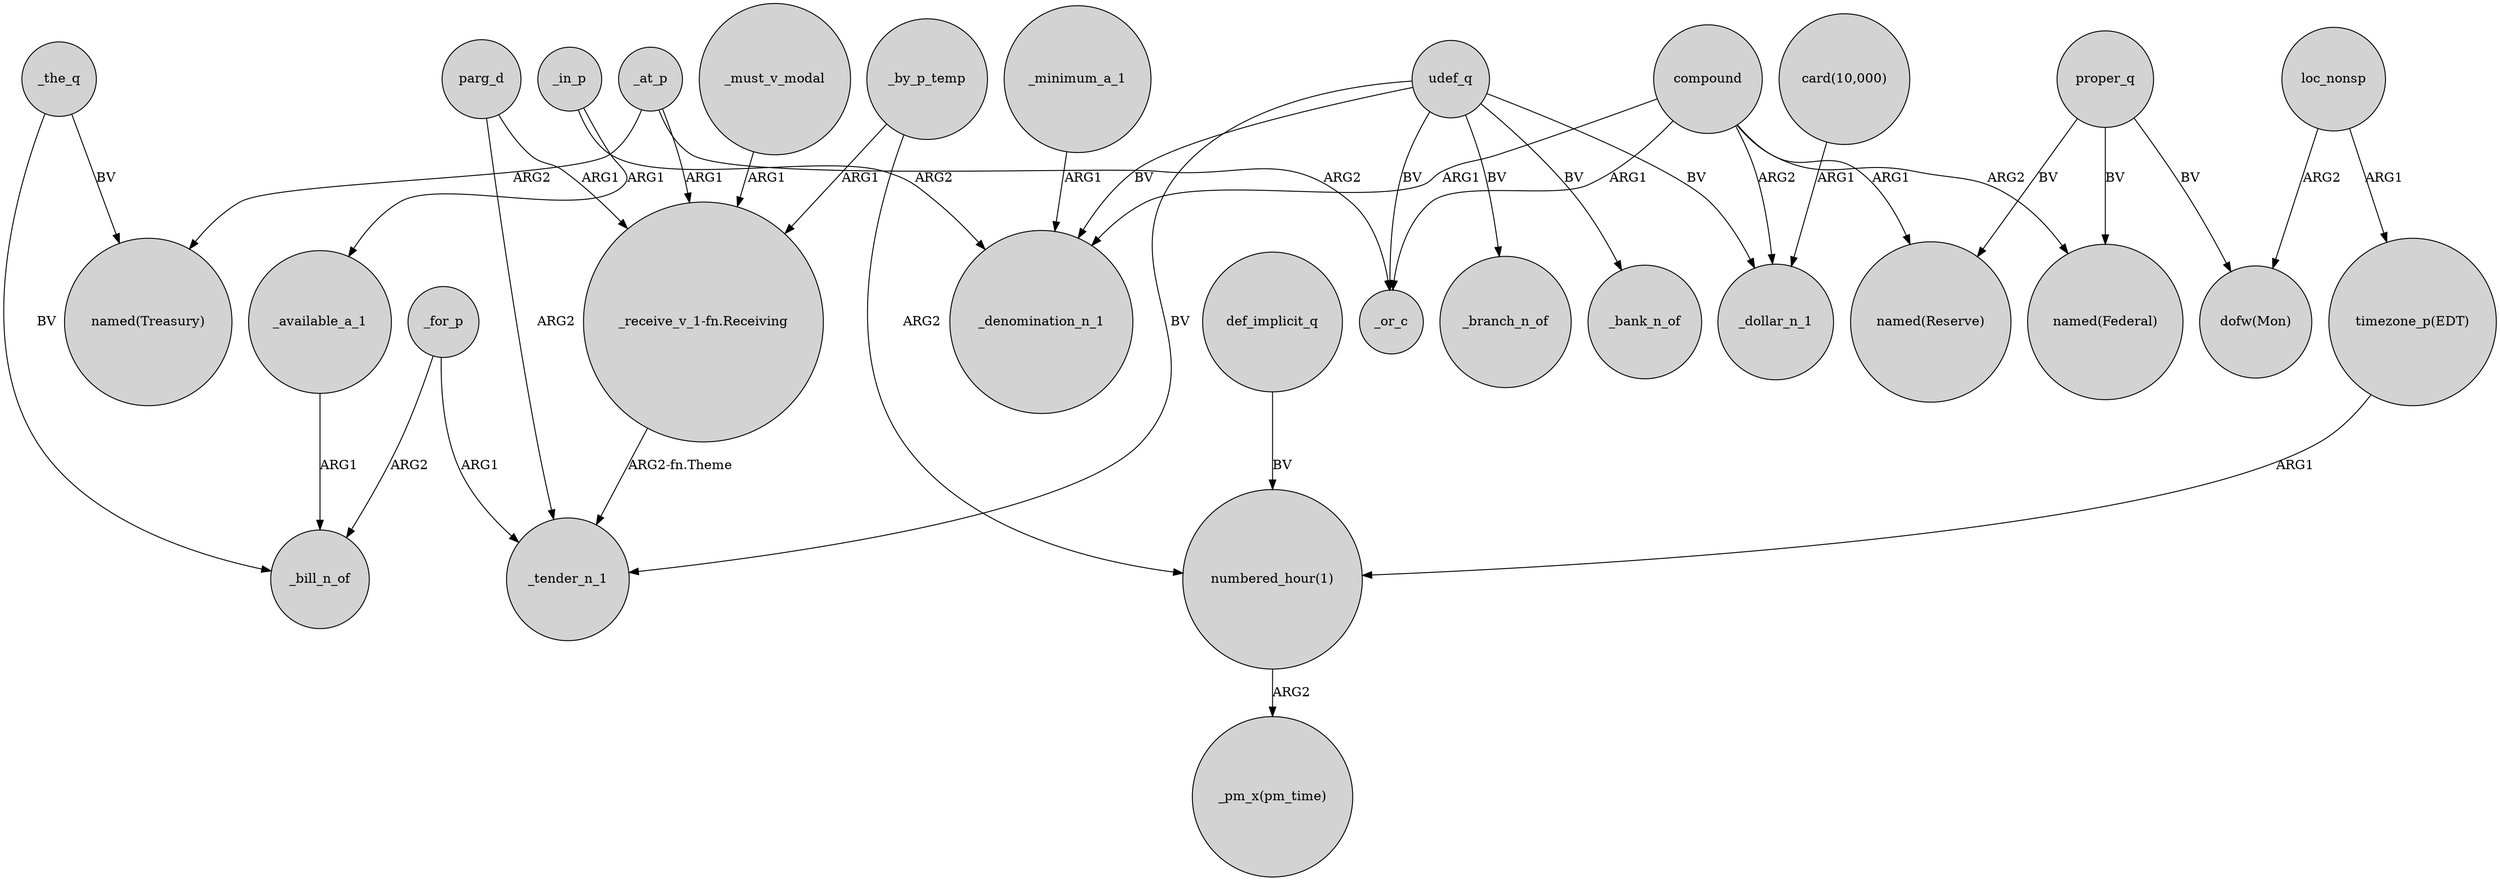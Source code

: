 digraph {
	node [shape=circle style=filled]
	compound -> _denomination_n_1 [label=ARG1]
	compound -> "named(Reserve)" [label=ARG1]
	_the_q -> _bill_n_of [label=BV]
	_for_p -> _tender_n_1 [label=ARG1]
	"numbered_hour(1)" -> "_pm_x(pm_time)" [label=ARG2]
	proper_q -> "named(Reserve)" [label=BV]
	_in_p -> _available_a_1 [label=ARG1]
	udef_q -> _branch_n_of [label=BV]
	_minimum_a_1 -> _denomination_n_1 [label=ARG1]
	"timezone_p(EDT)" -> "numbered_hour(1)" [label=ARG1]
	_for_p -> _bill_n_of [label=ARG2]
	parg_d -> "_receive_v_1-fn.Receiving" [label=ARG1]
	udef_q -> _tender_n_1 [label=BV]
	_by_p_temp -> "_receive_v_1-fn.Receiving" [label=ARG1]
	_at_p -> "named(Treasury)" [label=ARG2]
	_in_p -> _denomination_n_1 [label=ARG2]
	compound -> _or_c [label=ARG1]
	udef_q -> _or_c [label=BV]
	"card(10,000)" -> _dollar_n_1 [label=ARG1]
	_at_p -> _or_c [label=ARG2]
	_available_a_1 -> _bill_n_of [label=ARG1]
	_at_p -> "_receive_v_1-fn.Receiving" [label=ARG1]
	_must_v_modal -> "_receive_v_1-fn.Receiving" [label=ARG1]
	def_implicit_q -> "numbered_hour(1)" [label=BV]
	_by_p_temp -> "numbered_hour(1)" [label=ARG2]
	proper_q -> "dofw(Mon)" [label=BV]
	udef_q -> _denomination_n_1 [label=BV]
	proper_q -> "named(Federal)" [label=BV]
	_the_q -> "named(Treasury)" [label=BV]
	loc_nonsp -> "dofw(Mon)" [label=ARG2]
	udef_q -> _bank_n_of [label=BV]
	"_receive_v_1-fn.Receiving" -> _tender_n_1 [label="ARG2-fn.Theme"]
	compound -> _dollar_n_1 [label=ARG2]
	compound -> "named(Federal)" [label=ARG2]
	parg_d -> _tender_n_1 [label=ARG2]
	loc_nonsp -> "timezone_p(EDT)" [label=ARG1]
	udef_q -> _dollar_n_1 [label=BV]
}
